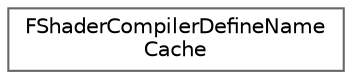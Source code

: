 digraph "Graphical Class Hierarchy"
{
 // INTERACTIVE_SVG=YES
 // LATEX_PDF_SIZE
  bgcolor="transparent";
  edge [fontname=Helvetica,fontsize=10,labelfontname=Helvetica,labelfontsize=10];
  node [fontname=Helvetica,fontsize=10,shape=box,height=0.2,width=0.4];
  rankdir="LR";
  Node0 [id="Node000000",label="FShaderCompilerDefineName\lCache",height=0.2,width=0.4,color="grey40", fillcolor="white", style="filled",URL="$db/d00/classFShaderCompilerDefineNameCache.html",tooltip=" "];
}
